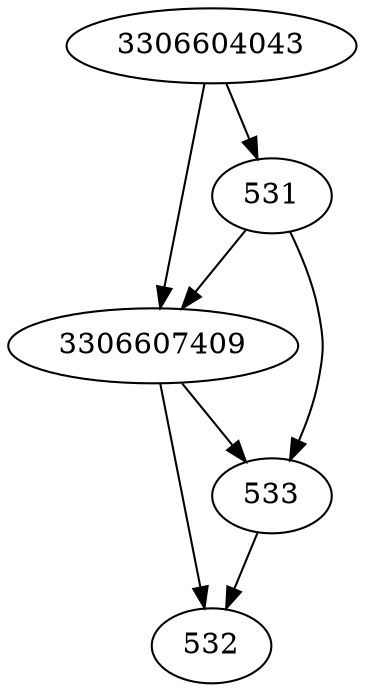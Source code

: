 strict digraph  {
3306604043;
3306607409;
531;
532;
533;
3306604043 -> 3306607409;
3306604043 -> 531;
3306607409 -> 532;
3306607409 -> 533;
531 -> 533;
531 -> 3306607409;
533 -> 532;
}
